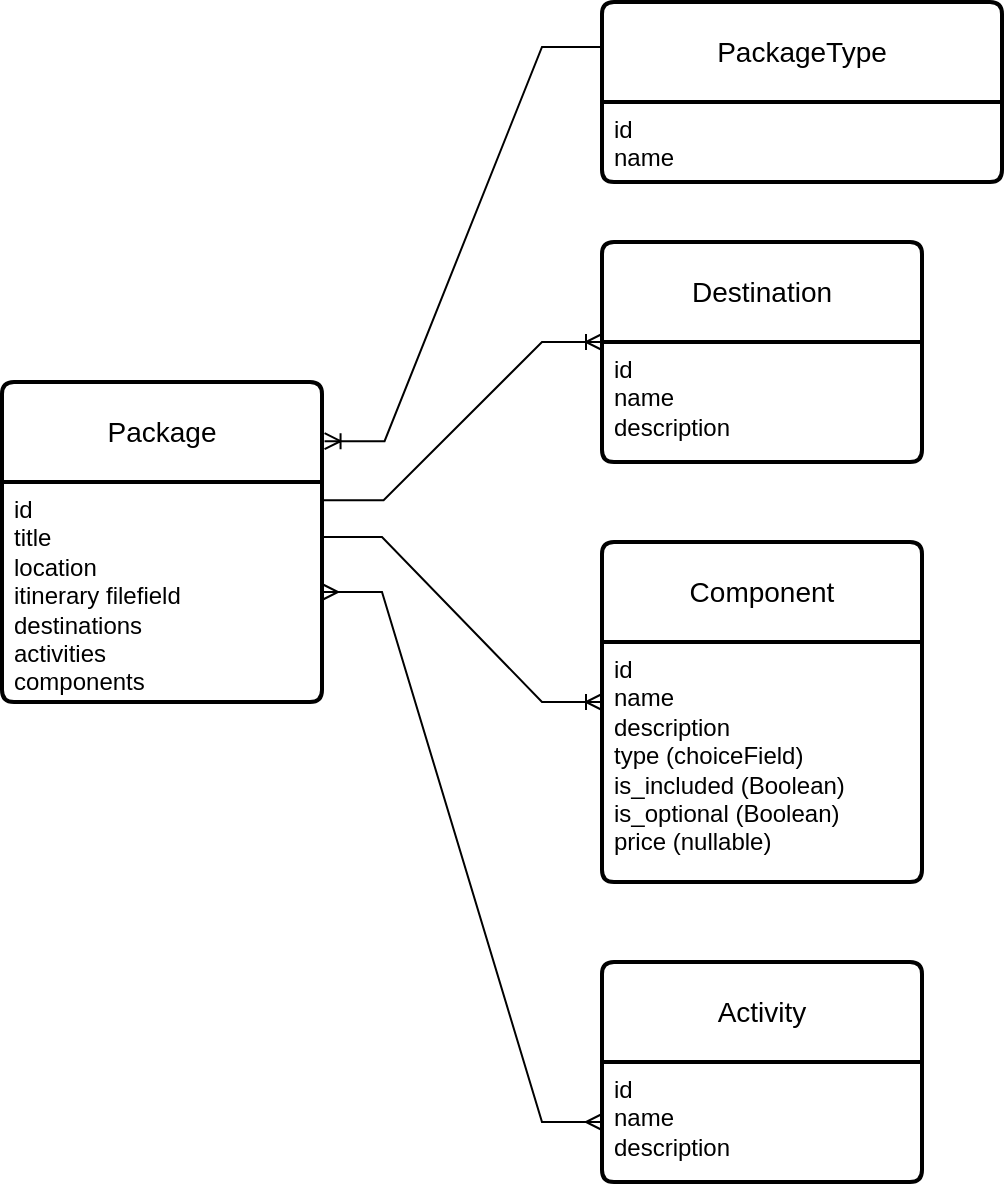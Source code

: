 <mxfile version="22.1.11" type="github">
  <diagram id="R2lEEEUBdFMjLlhIrx00" name="Page-1">
    <mxGraphModel dx="914" dy="374" grid="1" gridSize="10" guides="1" tooltips="1" connect="1" arrows="1" fold="1" page="1" pageScale="1" pageWidth="850" pageHeight="1100" math="0" shadow="0" extFonts="Permanent Marker^https://fonts.googleapis.com/css?family=Permanent+Marker">
      <root>
        <mxCell id="0" />
        <mxCell id="1" parent="0" />
        <mxCell id="qWtolJTuulnWUpJ36A6X-15" value="Package" style="swimlane;childLayout=stackLayout;horizontal=1;startSize=50;horizontalStack=0;rounded=1;fontSize=14;fontStyle=0;strokeWidth=2;resizeParent=0;resizeLast=1;shadow=0;dashed=0;align=center;arcSize=4;whiteSpace=wrap;html=1;" vertex="1" parent="1">
          <mxGeometry x="340" y="310" width="160" height="160" as="geometry" />
        </mxCell>
        <mxCell id="qWtolJTuulnWUpJ36A6X-16" value="id&lt;br&gt;title&lt;br style=&quot;border-color: var(--border-color);&quot;&gt;location&lt;br style=&quot;border-color: var(--border-color);&quot;&gt;itinerary filefield&lt;br&gt;destinations&lt;br&gt;activities&lt;br&gt;components" style="align=left;strokeColor=none;fillColor=none;spacingLeft=4;fontSize=12;verticalAlign=top;resizable=0;rotatable=0;part=1;html=1;" vertex="1" parent="qWtolJTuulnWUpJ36A6X-15">
          <mxGeometry y="50" width="160" height="110" as="geometry" />
        </mxCell>
        <mxCell id="qWtolJTuulnWUpJ36A6X-17" value="" style="edgeStyle=entityRelationEdgeStyle;fontSize=12;html=1;endArrow=ERoneToMany;rounded=0;entryX=0;entryY=0.25;entryDx=0;entryDy=0;exitX=1;exitY=0.25;exitDx=0;exitDy=0;" edge="1" parent="1" source="qWtolJTuulnWUpJ36A6X-16" target="qWtolJTuulnWUpJ36A6X-19">
          <mxGeometry width="100" height="100" relative="1" as="geometry">
            <mxPoint x="500" y="415" as="sourcePoint" />
            <mxPoint x="560" y="385" as="targetPoint" />
          </mxGeometry>
        </mxCell>
        <mxCell id="qWtolJTuulnWUpJ36A6X-18" value="Component" style="swimlane;childLayout=stackLayout;horizontal=1;startSize=50;horizontalStack=0;rounded=1;fontSize=14;fontStyle=0;strokeWidth=2;resizeParent=0;resizeLast=1;shadow=0;dashed=0;align=center;arcSize=4;whiteSpace=wrap;html=1;" vertex="1" parent="1">
          <mxGeometry x="640" y="390" width="160" height="170" as="geometry" />
        </mxCell>
        <mxCell id="qWtolJTuulnWUpJ36A6X-19" value="id&lt;br&gt;name&lt;br&gt;description&lt;br&gt;type (choiceField)&lt;br&gt;is_included (Boolean)&lt;br&gt;is_optional (Boolean)&lt;br&gt;price (nullable)" style="align=left;strokeColor=none;fillColor=none;spacingLeft=4;fontSize=12;verticalAlign=top;resizable=0;rotatable=0;part=1;html=1;" vertex="1" parent="qWtolJTuulnWUpJ36A6X-18">
          <mxGeometry y="50" width="160" height="120" as="geometry" />
        </mxCell>
        <mxCell id="qWtolJTuulnWUpJ36A6X-20" value="Destination" style="swimlane;childLayout=stackLayout;horizontal=1;startSize=50;horizontalStack=0;rounded=1;fontSize=14;fontStyle=0;strokeWidth=2;resizeParent=0;resizeLast=1;shadow=0;dashed=0;align=center;arcSize=4;whiteSpace=wrap;html=1;" vertex="1" parent="1">
          <mxGeometry x="640" y="240" width="160" height="110" as="geometry" />
        </mxCell>
        <mxCell id="qWtolJTuulnWUpJ36A6X-21" value="id&lt;br&gt;name&lt;br&gt;description" style="align=left;strokeColor=none;fillColor=none;spacingLeft=4;fontSize=12;verticalAlign=top;resizable=0;rotatable=0;part=1;html=1;" vertex="1" parent="qWtolJTuulnWUpJ36A6X-20">
          <mxGeometry y="50" width="160" height="60" as="geometry" />
        </mxCell>
        <mxCell id="qWtolJTuulnWUpJ36A6X-22" style="edgeStyle=orthogonalEdgeStyle;rounded=0;orthogonalLoop=1;jettySize=auto;html=1;exitX=0.5;exitY=1;exitDx=0;exitDy=0;" edge="1" parent="qWtolJTuulnWUpJ36A6X-20" source="qWtolJTuulnWUpJ36A6X-21" target="qWtolJTuulnWUpJ36A6X-21">
          <mxGeometry relative="1" as="geometry" />
        </mxCell>
        <mxCell id="qWtolJTuulnWUpJ36A6X-23" style="edgeStyle=orthogonalEdgeStyle;rounded=0;orthogonalLoop=1;jettySize=auto;html=1;exitX=0.5;exitY=1;exitDx=0;exitDy=0;" edge="1" parent="qWtolJTuulnWUpJ36A6X-20" source="qWtolJTuulnWUpJ36A6X-21" target="qWtolJTuulnWUpJ36A6X-21">
          <mxGeometry relative="1" as="geometry" />
        </mxCell>
        <mxCell id="qWtolJTuulnWUpJ36A6X-24" value="Activity" style="swimlane;childLayout=stackLayout;horizontal=1;startSize=50;horizontalStack=0;rounded=1;fontSize=14;fontStyle=0;strokeWidth=2;resizeParent=0;resizeLast=1;shadow=0;dashed=0;align=center;arcSize=4;whiteSpace=wrap;html=1;" vertex="1" parent="1">
          <mxGeometry x="640" y="600" width="160" height="110" as="geometry" />
        </mxCell>
        <mxCell id="qWtolJTuulnWUpJ36A6X-25" value="id&lt;br&gt;name&lt;br&gt;description&lt;br&gt;" style="align=left;strokeColor=none;fillColor=none;spacingLeft=4;fontSize=12;verticalAlign=top;resizable=0;rotatable=0;part=1;html=1;" vertex="1" parent="qWtolJTuulnWUpJ36A6X-24">
          <mxGeometry y="50" width="160" height="60" as="geometry" />
        </mxCell>
        <mxCell id="qWtolJTuulnWUpJ36A6X-26" value="" style="edgeStyle=entityRelationEdgeStyle;fontSize=12;html=1;endArrow=ERmany;startArrow=ERmany;rounded=0;entryX=0;entryY=0.5;entryDx=0;entryDy=0;exitX=1;exitY=0.5;exitDx=0;exitDy=0;" edge="1" parent="1" source="qWtolJTuulnWUpJ36A6X-16" target="qWtolJTuulnWUpJ36A6X-25">
          <mxGeometry width="100" height="100" relative="1" as="geometry">
            <mxPoint x="500" y="443" as="sourcePoint" />
            <mxPoint x="360" y="405" as="targetPoint" />
            <Array as="points">
              <mxPoint x="350" y="530" />
              <mxPoint x="310" y="581.25" />
            </Array>
          </mxGeometry>
        </mxCell>
        <mxCell id="qWtolJTuulnWUpJ36A6X-27" value="PackageType" style="swimlane;childLayout=stackLayout;horizontal=1;startSize=50;horizontalStack=0;rounded=1;fontSize=14;fontStyle=0;strokeWidth=2;resizeParent=0;resizeLast=1;shadow=0;dashed=0;align=center;arcSize=4;whiteSpace=wrap;html=1;" vertex="1" parent="1">
          <mxGeometry x="640" y="120" width="200" height="90" as="geometry" />
        </mxCell>
        <mxCell id="qWtolJTuulnWUpJ36A6X-28" value="id&lt;br&gt;name" style="align=left;strokeColor=none;fillColor=none;spacingLeft=4;fontSize=12;verticalAlign=top;resizable=0;rotatable=0;part=1;html=1;" vertex="1" parent="qWtolJTuulnWUpJ36A6X-27">
          <mxGeometry y="50" width="200" height="40" as="geometry" />
        </mxCell>
        <mxCell id="qWtolJTuulnWUpJ36A6X-29" value="" style="edgeStyle=entityRelationEdgeStyle;fontSize=12;html=1;endArrow=ERoneToMany;rounded=0;exitX=0;exitY=0.25;exitDx=0;exitDy=0;entryX=1.008;entryY=0.185;entryDx=0;entryDy=0;entryPerimeter=0;" edge="1" parent="1" source="qWtolJTuulnWUpJ36A6X-27" target="qWtolJTuulnWUpJ36A6X-15">
          <mxGeometry width="100" height="100" relative="1" as="geometry">
            <mxPoint x="370" y="210" as="sourcePoint" />
            <mxPoint x="390" y="352.5" as="targetPoint" />
          </mxGeometry>
        </mxCell>
        <mxCell id="qWtolJTuulnWUpJ36A6X-30" value="" style="edgeStyle=entityRelationEdgeStyle;fontSize=12;html=1;endArrow=ERoneToMany;rounded=0;exitX=1.005;exitY=0.083;exitDx=0;exitDy=0;entryX=0;entryY=0;entryDx=0;entryDy=0;exitPerimeter=0;" edge="1" parent="1" source="qWtolJTuulnWUpJ36A6X-16" target="qWtolJTuulnWUpJ36A6X-21">
          <mxGeometry width="100" height="100" relative="1" as="geometry">
            <mxPoint x="400" y="210" as="sourcePoint" />
            <mxPoint x="500" y="110" as="targetPoint" />
          </mxGeometry>
        </mxCell>
      </root>
    </mxGraphModel>
  </diagram>
</mxfile>
